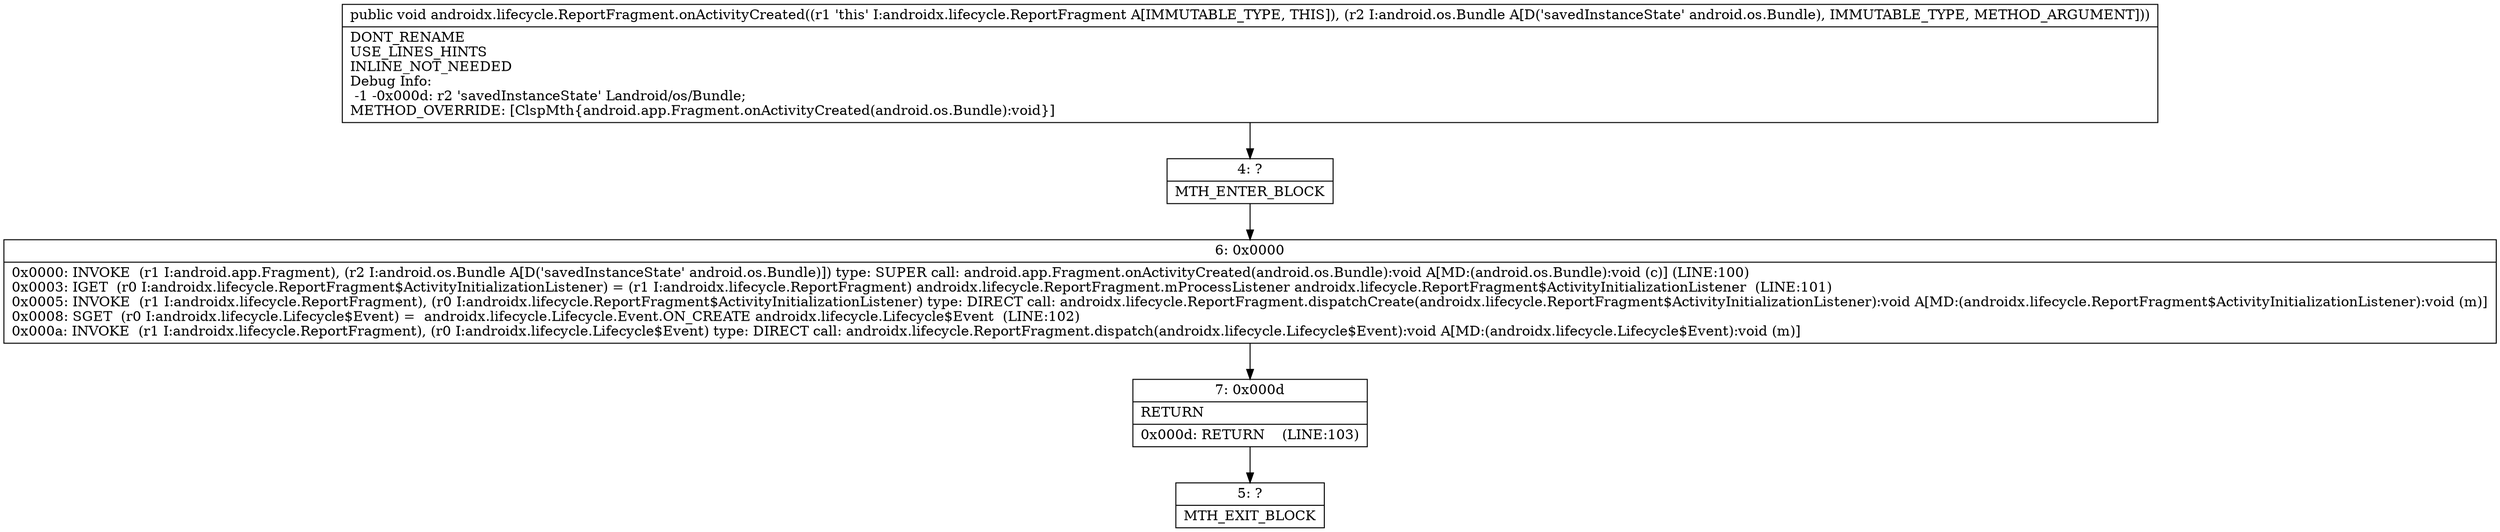 digraph "CFG forandroidx.lifecycle.ReportFragment.onActivityCreated(Landroid\/os\/Bundle;)V" {
Node_4 [shape=record,label="{4\:\ ?|MTH_ENTER_BLOCK\l}"];
Node_6 [shape=record,label="{6\:\ 0x0000|0x0000: INVOKE  (r1 I:android.app.Fragment), (r2 I:android.os.Bundle A[D('savedInstanceState' android.os.Bundle)]) type: SUPER call: android.app.Fragment.onActivityCreated(android.os.Bundle):void A[MD:(android.os.Bundle):void (c)] (LINE:100)\l0x0003: IGET  (r0 I:androidx.lifecycle.ReportFragment$ActivityInitializationListener) = (r1 I:androidx.lifecycle.ReportFragment) androidx.lifecycle.ReportFragment.mProcessListener androidx.lifecycle.ReportFragment$ActivityInitializationListener  (LINE:101)\l0x0005: INVOKE  (r1 I:androidx.lifecycle.ReportFragment), (r0 I:androidx.lifecycle.ReportFragment$ActivityInitializationListener) type: DIRECT call: androidx.lifecycle.ReportFragment.dispatchCreate(androidx.lifecycle.ReportFragment$ActivityInitializationListener):void A[MD:(androidx.lifecycle.ReportFragment$ActivityInitializationListener):void (m)]\l0x0008: SGET  (r0 I:androidx.lifecycle.Lifecycle$Event) =  androidx.lifecycle.Lifecycle.Event.ON_CREATE androidx.lifecycle.Lifecycle$Event  (LINE:102)\l0x000a: INVOKE  (r1 I:androidx.lifecycle.ReportFragment), (r0 I:androidx.lifecycle.Lifecycle$Event) type: DIRECT call: androidx.lifecycle.ReportFragment.dispatch(androidx.lifecycle.Lifecycle$Event):void A[MD:(androidx.lifecycle.Lifecycle$Event):void (m)]\l}"];
Node_7 [shape=record,label="{7\:\ 0x000d|RETURN\l|0x000d: RETURN    (LINE:103)\l}"];
Node_5 [shape=record,label="{5\:\ ?|MTH_EXIT_BLOCK\l}"];
MethodNode[shape=record,label="{public void androidx.lifecycle.ReportFragment.onActivityCreated((r1 'this' I:androidx.lifecycle.ReportFragment A[IMMUTABLE_TYPE, THIS]), (r2 I:android.os.Bundle A[D('savedInstanceState' android.os.Bundle), IMMUTABLE_TYPE, METHOD_ARGUMENT]))  | DONT_RENAME\lUSE_LINES_HINTS\lINLINE_NOT_NEEDED\lDebug Info:\l  \-1 \-0x000d: r2 'savedInstanceState' Landroid\/os\/Bundle;\lMETHOD_OVERRIDE: [ClspMth\{android.app.Fragment.onActivityCreated(android.os.Bundle):void\}]\l}"];
MethodNode -> Node_4;Node_4 -> Node_6;
Node_6 -> Node_7;
Node_7 -> Node_5;
}

